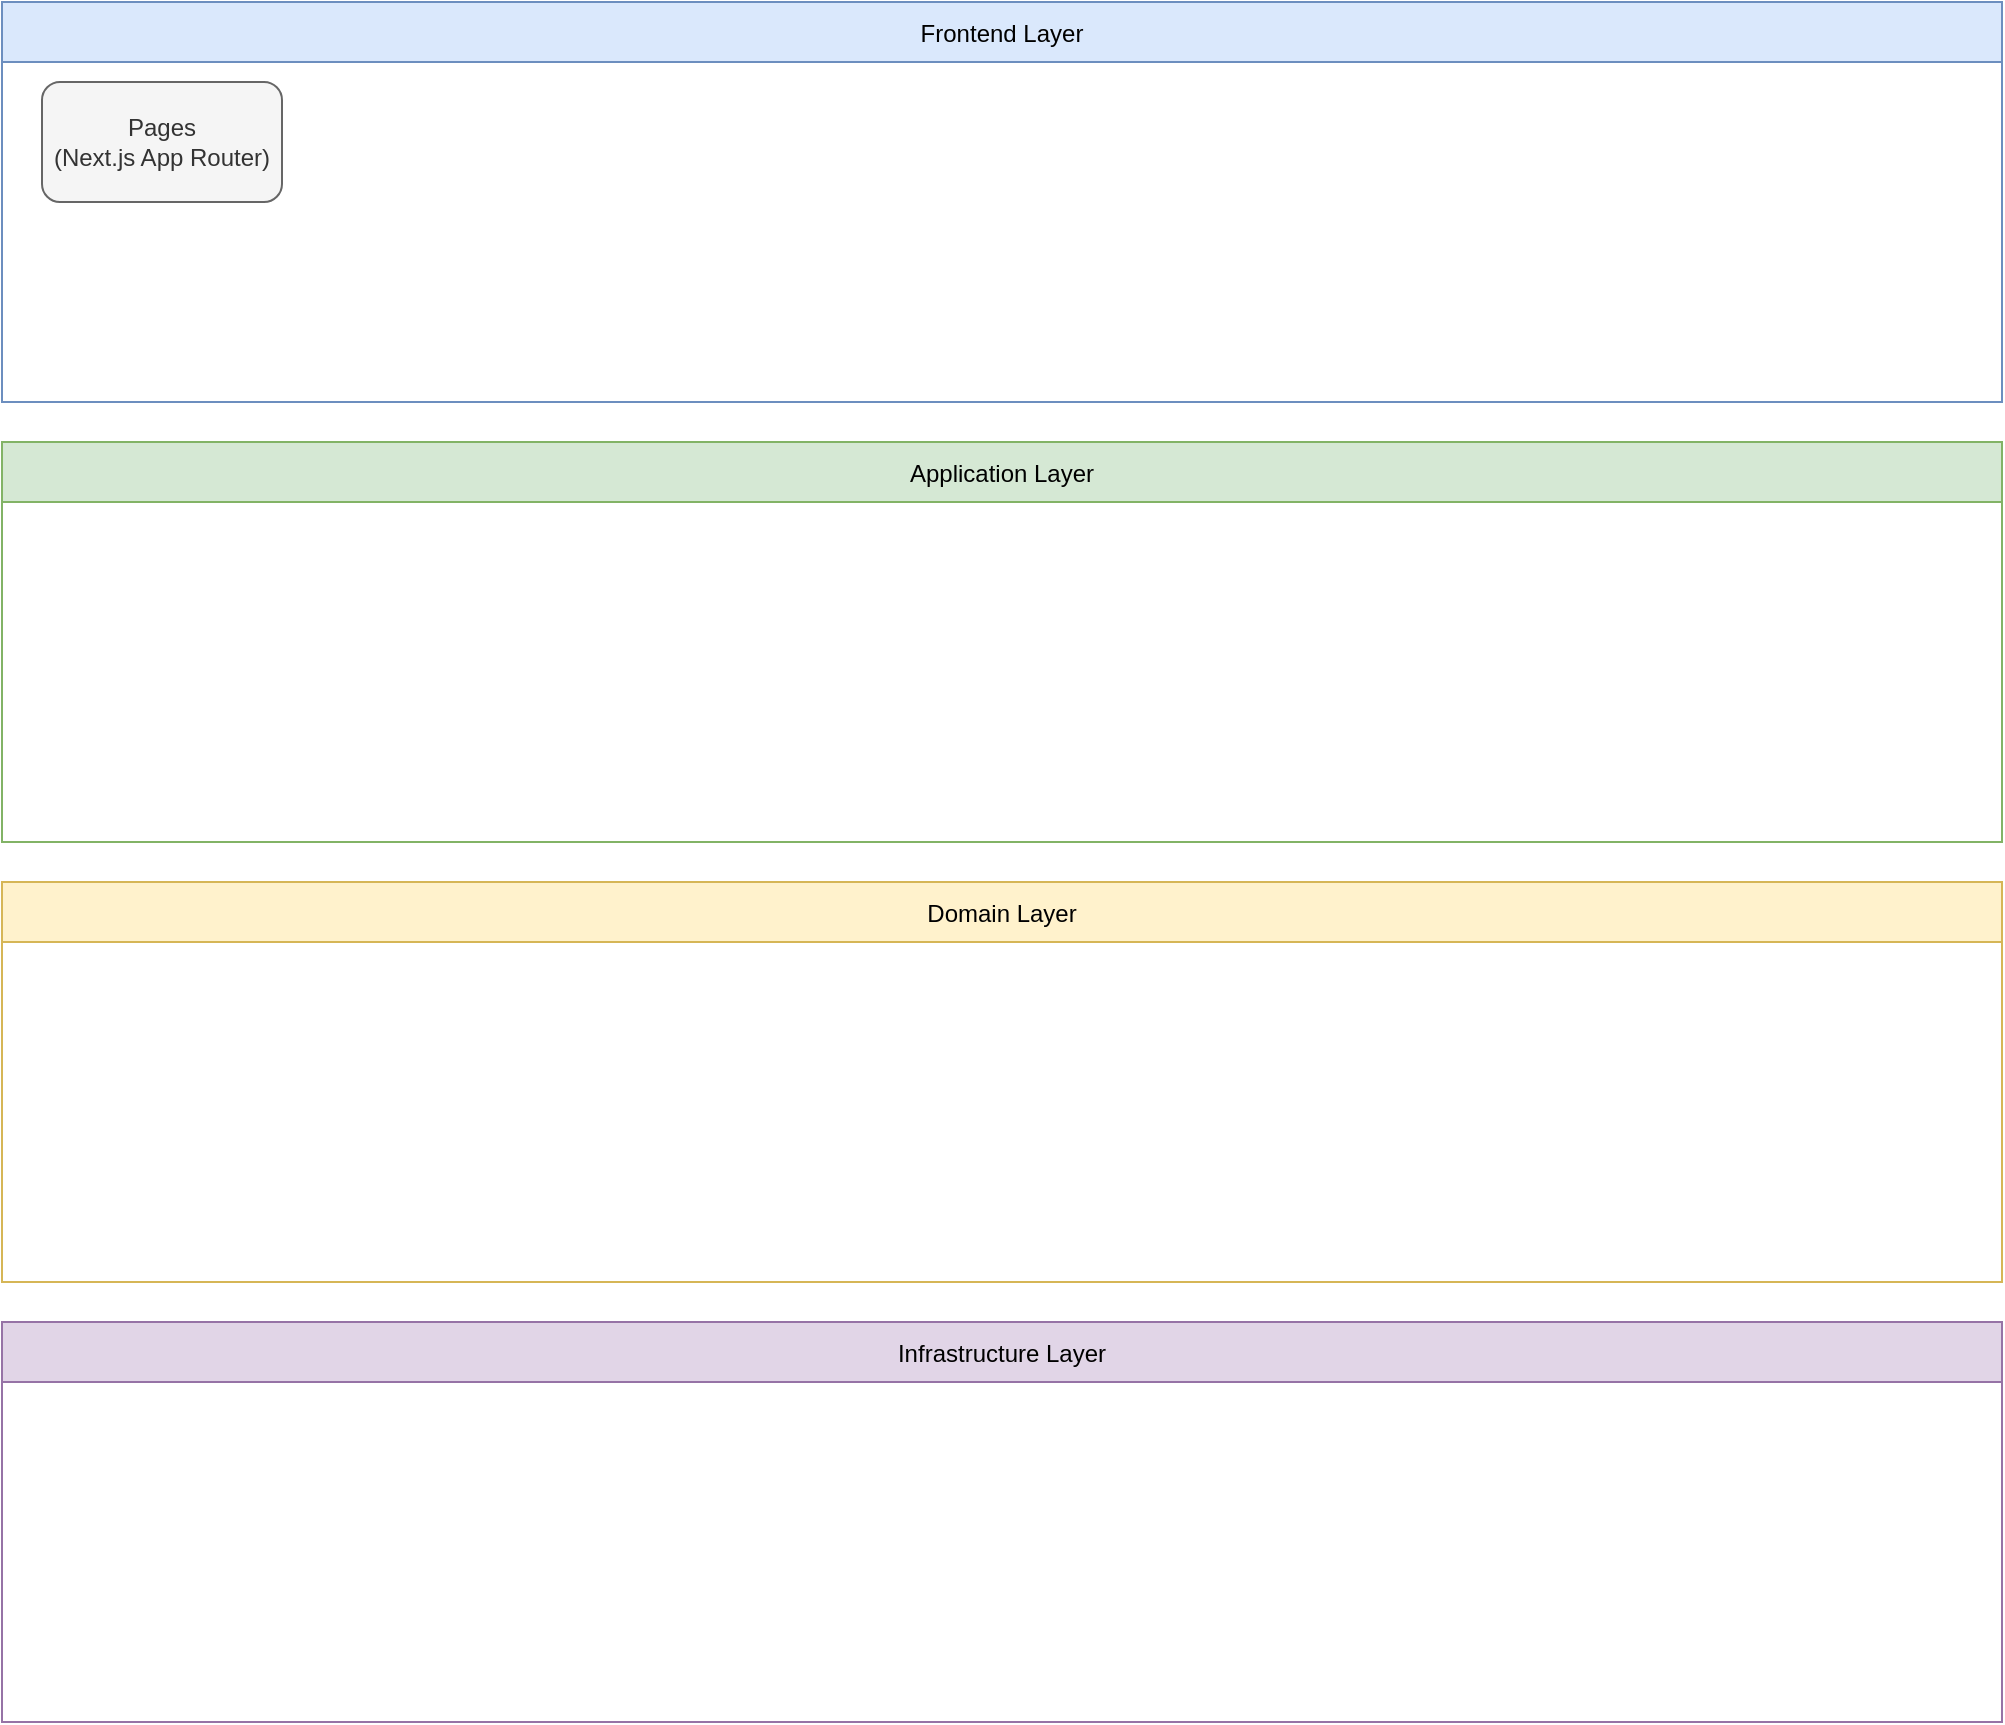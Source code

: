 <?xml version="1.0" encoding="UTF-8"?>
<mxfile version="21.5.2" type="device">
  <diagram id="RMO_Component_Diagram" name="RMO Component Diagram">
    <mxGraphModel dx="1500" dy="1500" grid="1" gridSize="10" guides="1" tooltips="1" connect="1" arrows="1" fold="1" page="1" pageScale="1" pageWidth="1169" pageHeight="827" background="#ffffff">
      <root>
        <mxCell id="0"/>
        <mxCell id="1" parent="0"/>
        <!-- Frontend Layer -->
        <mxCell id="frontend_container" value="Frontend Layer" style="swimlane;fontStyle=0;childLayout=stackLayout;horizontal=1;startSize=30;fillColor=#dae8fc;horizontalStack=0;resizeParent=1;resizeParentMax=0;resizeLast=0;collapsible=1;marginBottom=0;strokeColor=#6c8ebf;" vertex="1" parent="1">
          <mxGeometry x="40" y="40" width="1000" height="200" as="geometry"/>
        </mxCell>
        <!-- Components in Frontend -->
        <mxCell id="pages" value="Pages&#10;(Next.js App Router)" style="rounded=1;whiteSpace=wrap;html=1;fillColor=#f5f5f5;strokeColor=#666666;fontColor=#333333;" vertex="1" parent="frontend_container">
          <mxGeometry x="20" y="40" width="120" height="60" as="geometry"/>
        </mxCell>
        <!-- Add more frontend components -->
        
        <!-- Application Layer -->
        <mxCell id="application_container" value="Application Layer" style="swimlane;fontStyle=0;childLayout=stackLayout;horizontal=1;startSize=30;fillColor=#d5e8d4;horizontalStack=0;resizeParent=1;resizeParentMax=0;resizeLast=0;collapsible=1;marginBottom=0;strokeColor=#82b366;" vertex="1" parent="1">
          <mxGeometry x="40" y="260" width="1000" height="200" as="geometry"/>
        </mxCell>
        <!-- Add application components -->
        
        <!-- Domain Layer -->
        <mxCell id="domain_container" value="Domain Layer" style="swimlane;fontStyle=0;childLayout=stackLayout;horizontal=1;startSize=30;fillColor=#fff2cc;horizontalStack=0;resizeParent=1;resizeParentMax=0;resizeLast=0;collapsible=1;marginBottom=0;strokeColor=#d6b656;" vertex="1" parent="1">
          <mxGeometry x="40" y="480" width="1000" height="200" as="geometry"/>
        </mxCell>
        <!-- Add domain components -->
        
        <!-- Infrastructure Layer -->
        <mxCell id="infrastructure_container" value="Infrastructure Layer" style="swimlane;fontStyle=0;childLayout=stackLayout;horizontal=1;startSize=30;fillColor=#e1d5e7;horizontalStack=0;resizeParent=1;resizeParentMax=0;resizeLast=0;collapsible=1;marginBottom=0;strokeColor=#9673a6;" vertex="1" parent="1">
          <mxGeometry x="40" y="700" width="1000" height="200" as="geometry"/>
        </mxCell>
        <!-- Add infrastructure components -->
      </root>
    </mxGraphModel>
  </diagram>
</mxfile>
